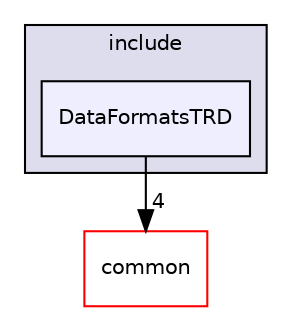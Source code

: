digraph "/home/travis/build/AliceO2Group/AliceO2/DataFormats/Detectors/TRD/include/DataFormatsTRD" {
  bgcolor=transparent;
  compound=true
  node [ fontsize="10", fontname="Helvetica"];
  edge [ labelfontsize="10", labelfontname="Helvetica"];
  subgraph clusterdir_37cb16e5a1a76e7ae4faac09696b430a {
    graph [ bgcolor="#ddddee", pencolor="black", label="include" fontname="Helvetica", fontsize="10", URL="dir_37cb16e5a1a76e7ae4faac09696b430a.html"]
  dir_749c95cc3e4629ce3f5eb7a24ed74759 [shape=box, label="DataFormatsTRD", style="filled", fillcolor="#eeeeff", pencolor="black", URL="dir_749c95cc3e4629ce3f5eb7a24ed74759.html"];
  }
  dir_7924ba4398ae4560cd37376e44666c6d [shape=box label="common" color="red" URL="dir_7924ba4398ae4560cd37376e44666c6d.html"];
  dir_749c95cc3e4629ce3f5eb7a24ed74759->dir_7924ba4398ae4560cd37376e44666c6d [headlabel="4", labeldistance=1.5 headhref="dir_000164_000095.html"];
}
